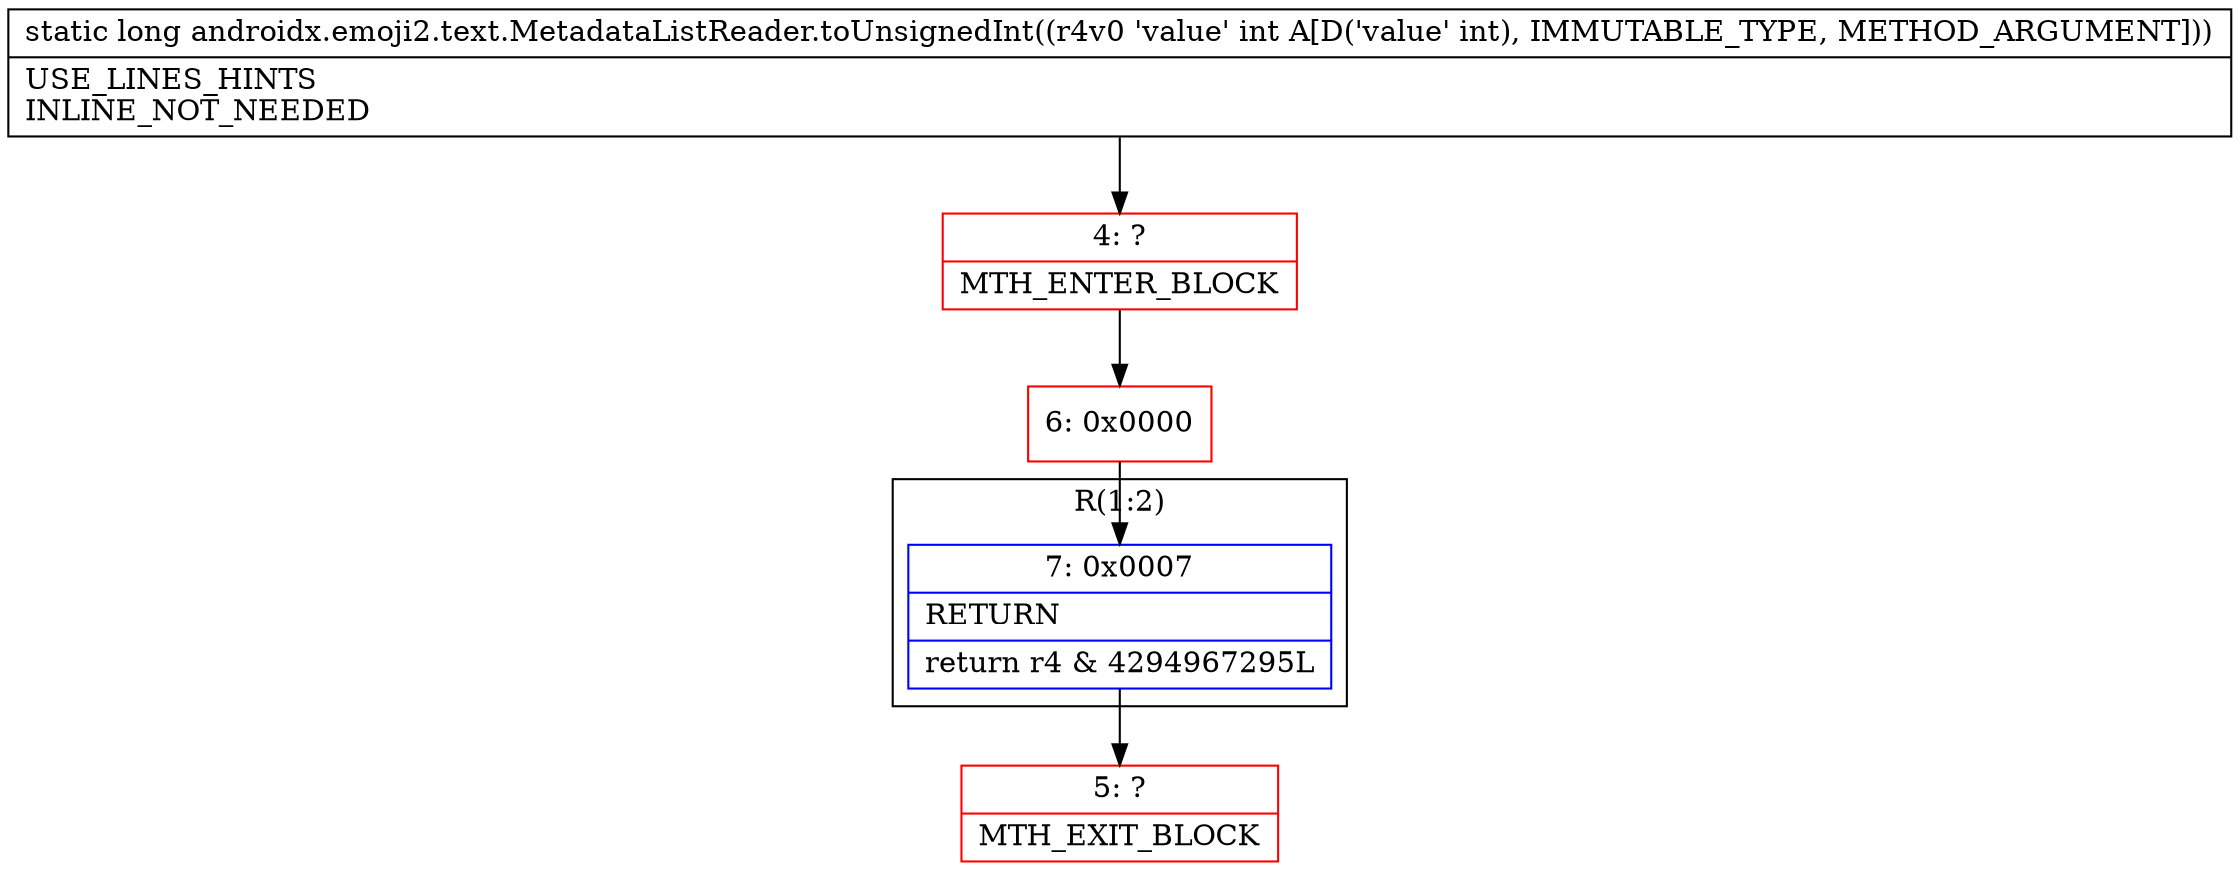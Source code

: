digraph "CFG forandroidx.emoji2.text.MetadataListReader.toUnsignedInt(I)J" {
subgraph cluster_Region_1052229769 {
label = "R(1:2)";
node [shape=record,color=blue];
Node_7 [shape=record,label="{7\:\ 0x0007|RETURN\l|return r4 & 4294967295L\l}"];
}
Node_4 [shape=record,color=red,label="{4\:\ ?|MTH_ENTER_BLOCK\l}"];
Node_6 [shape=record,color=red,label="{6\:\ 0x0000}"];
Node_5 [shape=record,color=red,label="{5\:\ ?|MTH_EXIT_BLOCK\l}"];
MethodNode[shape=record,label="{static long androidx.emoji2.text.MetadataListReader.toUnsignedInt((r4v0 'value' int A[D('value' int), IMMUTABLE_TYPE, METHOD_ARGUMENT]))  | USE_LINES_HINTS\lINLINE_NOT_NEEDED\l}"];
MethodNode -> Node_4;Node_7 -> Node_5;
Node_4 -> Node_6;
Node_6 -> Node_7;
}

